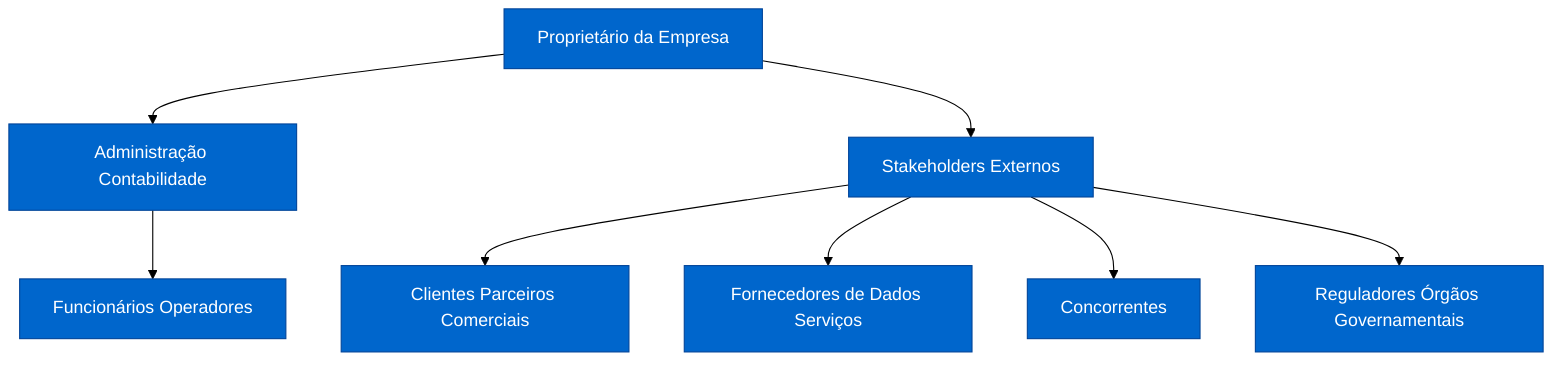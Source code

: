 %%{init: {'theme': 'base', 'themeVariables': { 'primaryColor': '#0066cc', 'primaryTextColor': '#ffffff', 'primaryBorderColor': '#004499', 'lineColor': '#000000', 'sectionBkgColor': '#f0f0f0', 'altSectionBkgColor': '#e0e0e0' }}}%%
flowchart TD
    A[Proprietário da Empresa] --> B[Administração Contabilidade]
    B --> C[Funcionários Operadores]
    A --> D[Stakeholders Externos]
    D --> E[Clientes Parceiros Comerciais]
    D --> F[Fornecedores de Dados Serviços]
    D --> G[Concorrentes]
    D --> H[Reguladores Órgãos Governamentais]